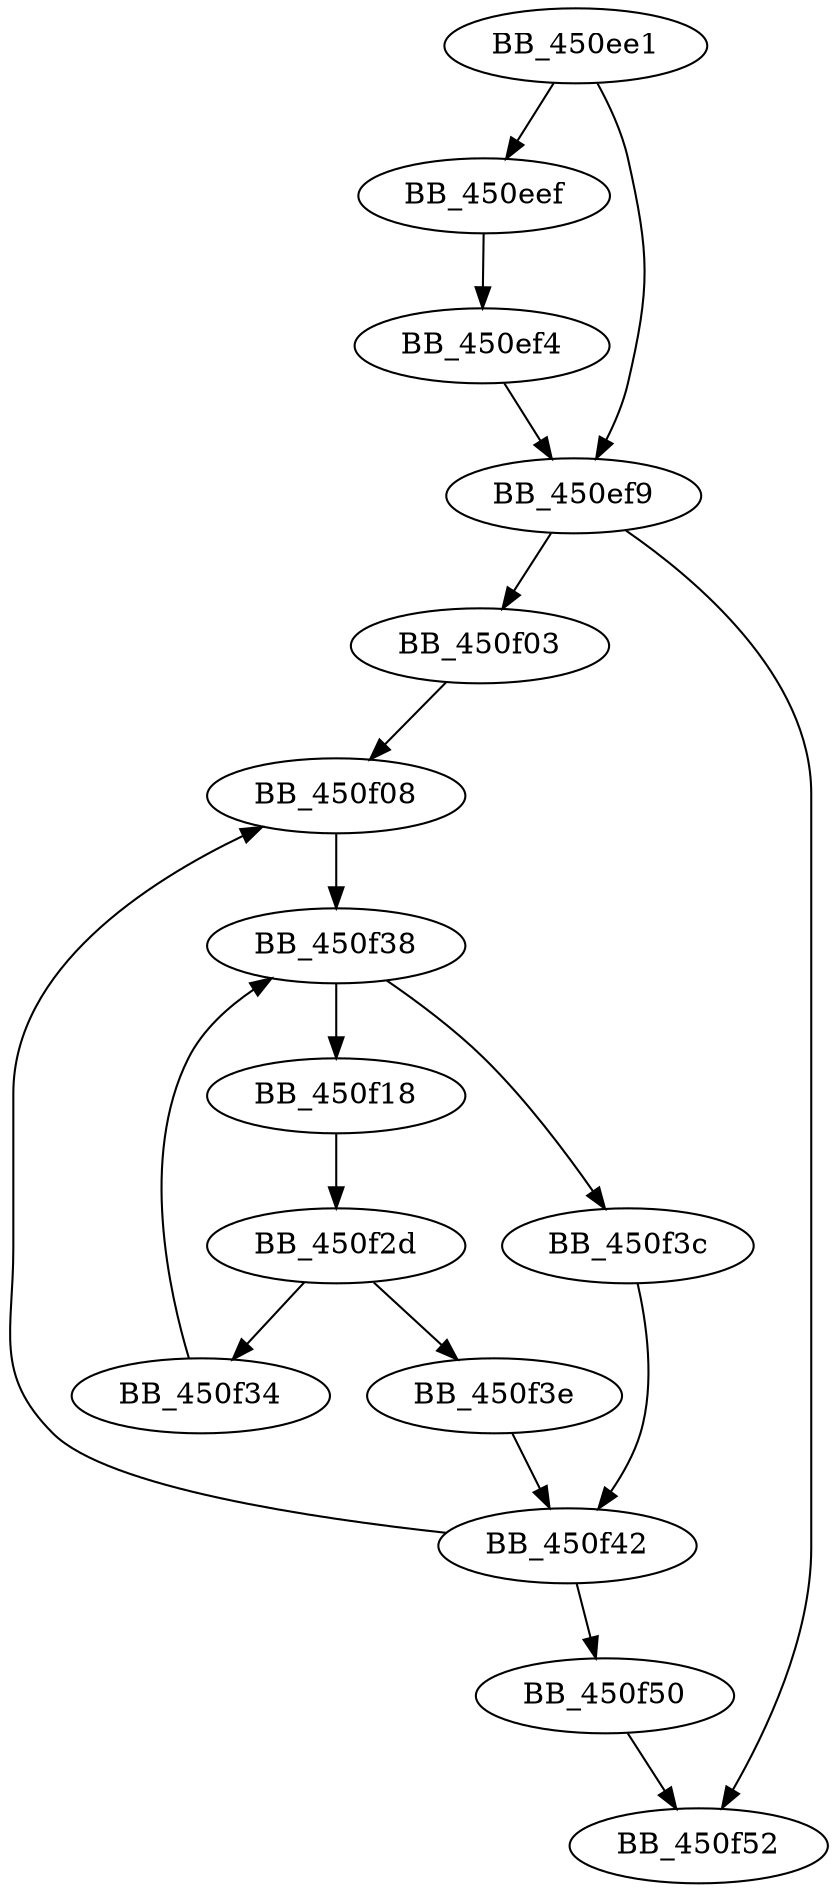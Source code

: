 DiGraph sub_450EE1{
BB_450ee1->BB_450eef
BB_450ee1->BB_450ef9
BB_450eef->BB_450ef4
BB_450ef4->BB_450ef9
BB_450ef9->BB_450f03
BB_450ef9->BB_450f52
BB_450f03->BB_450f08
BB_450f08->BB_450f38
BB_450f18->BB_450f2d
BB_450f2d->BB_450f34
BB_450f2d->BB_450f3e
BB_450f34->BB_450f38
BB_450f38->BB_450f18
BB_450f38->BB_450f3c
BB_450f3c->BB_450f42
BB_450f3e->BB_450f42
BB_450f42->BB_450f08
BB_450f42->BB_450f50
BB_450f50->BB_450f52
}
